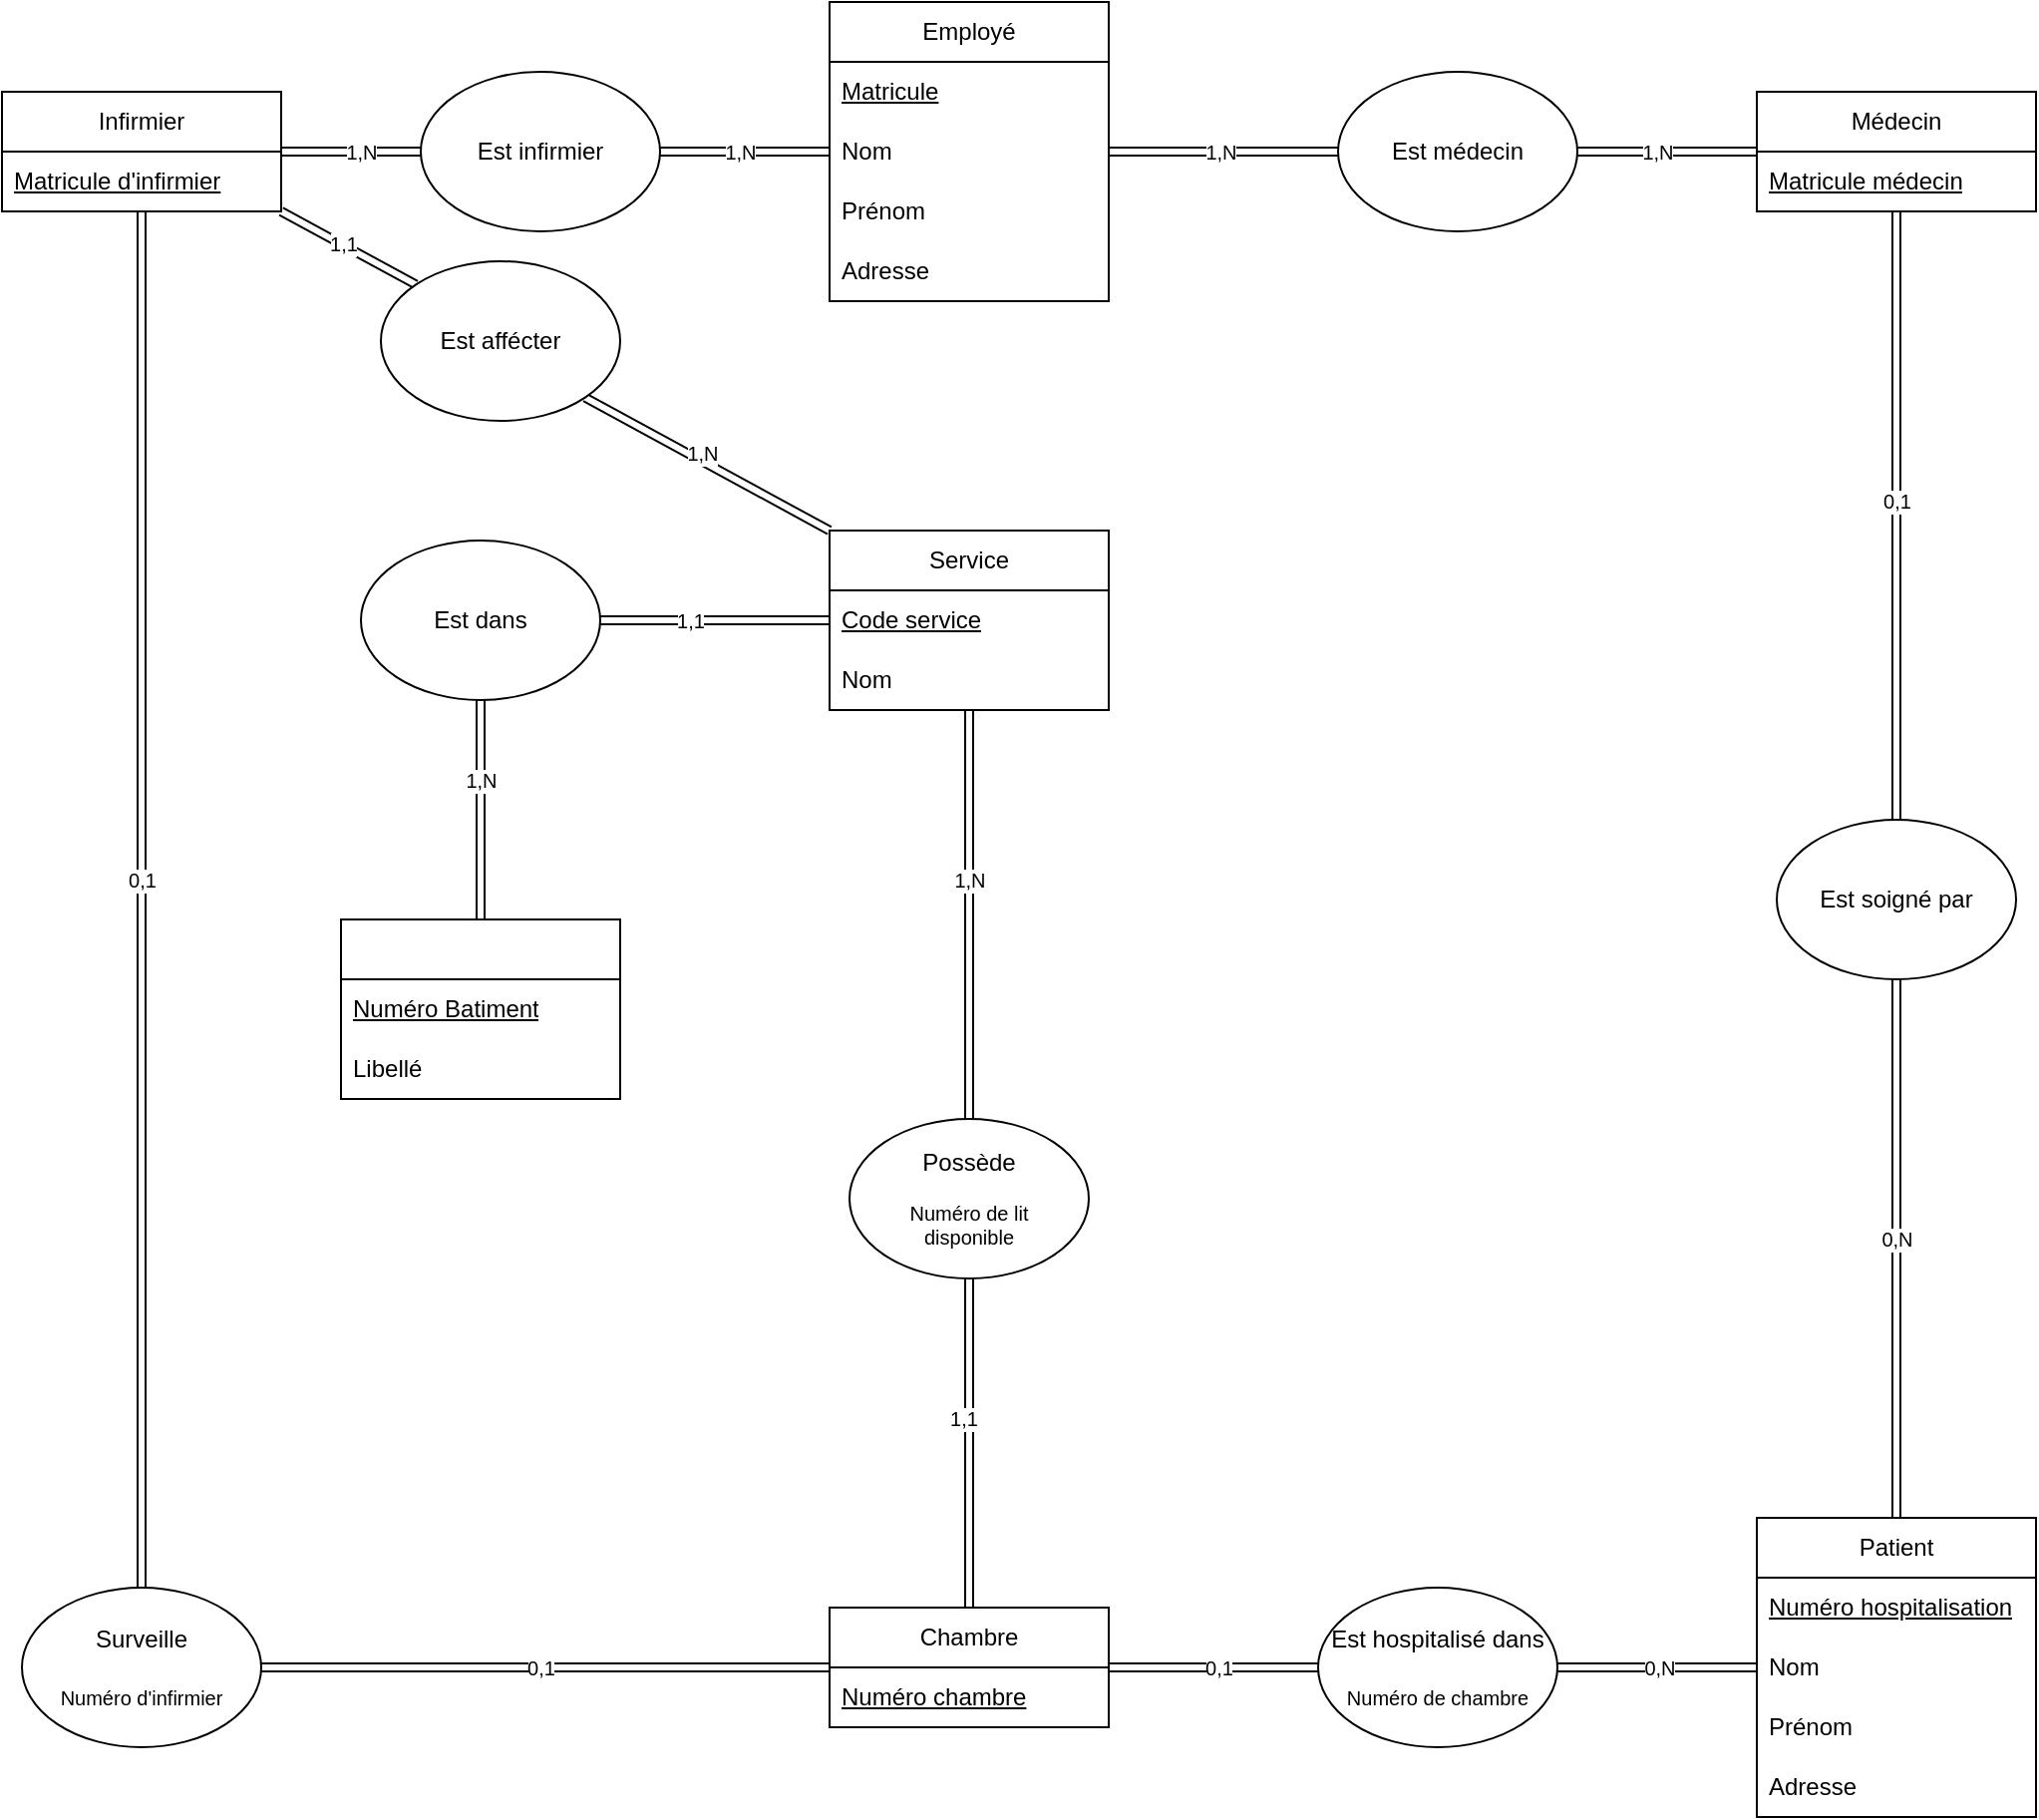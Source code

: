 <mxfile>
    <diagram id="JqIMGvQ6n-9KNwP37snY" name="Page-1">
        <mxGraphModel dx="2228" dy="929" grid="1" gridSize="10" guides="1" tooltips="1" connect="1" arrows="1" fold="1" page="1" pageScale="1" pageWidth="850" pageHeight="1100" math="0" shadow="0">
            <root>
                <mxCell id="0"/>
                <mxCell id="1" parent="0"/>
                <mxCell id="2" value="&lt;span style=&quot;font-family: Arial, sans-serif; text-align: start;&quot;&gt;&lt;font style=&quot;font-size: 12px;&quot; color=&quot;#ffffff&quot;&gt;Bâtiment&lt;/font&gt;&lt;/span&gt;" style="swimlane;fontStyle=0;childLayout=stackLayout;horizontal=1;startSize=30;horizontalStack=0;resizeParent=1;resizeParentMax=0;resizeLast=0;collapsible=1;marginBottom=0;whiteSpace=wrap;html=1;" vertex="1" parent="1">
                    <mxGeometry x="110" y="480" width="140" height="90" as="geometry"/>
                </mxCell>
                <mxCell id="3" value="&lt;u&gt;Numéro Batiment&lt;/u&gt;" style="text;strokeColor=none;fillColor=none;align=left;verticalAlign=middle;spacingLeft=4;spacingRight=4;overflow=hidden;points=[[0,0.5],[1,0.5]];portConstraint=eastwest;rotatable=0;whiteSpace=wrap;html=1;" vertex="1" parent="2">
                    <mxGeometry y="30" width="140" height="30" as="geometry"/>
                </mxCell>
                <mxCell id="4" value="Libellé" style="text;strokeColor=none;fillColor=none;align=left;verticalAlign=middle;spacingLeft=4;spacingRight=4;overflow=hidden;points=[[0,0.5],[1,0.5]];portConstraint=eastwest;rotatable=0;whiteSpace=wrap;html=1;" vertex="1" parent="2">
                    <mxGeometry y="60" width="140" height="30" as="geometry"/>
                </mxCell>
                <mxCell id="48" style="edgeStyle=none;shape=link;html=1;exitX=1;exitY=0.5;exitDx=0;exitDy=0;entryX=0;entryY=0.5;entryDx=0;entryDy=0;fontSize=10;" edge="1" parent="1" source="6" target="45">
                    <mxGeometry relative="1" as="geometry"/>
                </mxCell>
                <mxCell id="72" value="1,N" style="edgeLabel;html=1;align=center;verticalAlign=middle;resizable=0;points=[];fontSize=10;" vertex="1" connectable="0" parent="48">
                    <mxGeometry x="0.248" y="4" relative="1" as="geometry">
                        <mxPoint x="-4" y="4" as="offset"/>
                    </mxGeometry>
                </mxCell>
                <mxCell id="49" style="edgeStyle=none;shape=link;html=1;exitX=0.5;exitY=1;exitDx=0;exitDy=0;entryX=0.5;entryY=0;entryDx=0;entryDy=0;fontSize=10;" edge="1" parent="1" source="6" target="43">
                    <mxGeometry relative="1" as="geometry"/>
                </mxCell>
                <mxCell id="83" value="0,1" style="edgeLabel;html=1;align=center;verticalAlign=middle;resizable=0;points=[];fontSize=10;" vertex="1" connectable="0" parent="49">
                    <mxGeometry x="-0.031" relative="1" as="geometry">
                        <mxPoint as="offset"/>
                    </mxGeometry>
                </mxCell>
                <mxCell id="65" style="edgeStyle=none;shape=link;html=1;exitX=1;exitY=1;exitDx=0;exitDy=0;entryX=0;entryY=0;entryDx=0;entryDy=0;fontSize=10;" edge="1" parent="1" source="6" target="64">
                    <mxGeometry relative="1" as="geometry"/>
                </mxCell>
                <mxCell id="73" value="1,1" style="edgeLabel;html=1;align=center;verticalAlign=middle;resizable=0;points=[];fontSize=10;" vertex="1" connectable="0" parent="65">
                    <mxGeometry x="-0.311" y="-2" relative="1" as="geometry">
                        <mxPoint x="8" y="1" as="offset"/>
                    </mxGeometry>
                </mxCell>
                <mxCell id="6" value="Infirmier" style="swimlane;fontStyle=0;childLayout=stackLayout;horizontal=1;startSize=30;horizontalStack=0;resizeParent=1;resizeParentMax=0;resizeLast=0;collapsible=1;marginBottom=0;whiteSpace=wrap;html=1;" vertex="1" parent="1">
                    <mxGeometry x="-60" y="65" width="140" height="60" as="geometry"/>
                </mxCell>
                <mxCell id="7" value="&lt;u&gt;Matricule d'infirmier&lt;/u&gt;" style="text;strokeColor=none;fillColor=none;align=left;verticalAlign=middle;spacingLeft=4;spacingRight=4;overflow=hidden;points=[[0,0.5],[1,0.5]];portConstraint=eastwest;rotatable=0;whiteSpace=wrap;html=1;" vertex="1" parent="6">
                    <mxGeometry y="30" width="140" height="30" as="geometry"/>
                </mxCell>
                <mxCell id="59" style="edgeStyle=none;shape=link;html=1;exitX=0.5;exitY=1;exitDx=0;exitDy=0;entryX=0.5;entryY=0;entryDx=0;entryDy=0;fontSize=10;" edge="1" parent="1" source="10" target="39">
                    <mxGeometry relative="1" as="geometry"/>
                </mxCell>
                <mxCell id="79" value="0,1" style="edgeLabel;html=1;align=center;verticalAlign=middle;resizable=0;points=[];fontSize=10;" vertex="1" connectable="0" parent="59">
                    <mxGeometry x="-0.13" y="-1" relative="1" as="geometry">
                        <mxPoint x="1" y="12" as="offset"/>
                    </mxGeometry>
                </mxCell>
                <mxCell id="60" style="edgeStyle=none;shape=link;html=1;exitX=0;exitY=0.5;exitDx=0;exitDy=0;entryX=1;entryY=0.5;entryDx=0;entryDy=0;fontSize=10;" edge="1" parent="1" source="10" target="44">
                    <mxGeometry relative="1" as="geometry"/>
                </mxCell>
                <mxCell id="76" value="1,N" style="edgeLabel;html=1;align=center;verticalAlign=middle;resizable=0;points=[];fontSize=10;" vertex="1" connectable="0" parent="60">
                    <mxGeometry x="0.35" y="1" relative="1" as="geometry">
                        <mxPoint x="11" y="-1" as="offset"/>
                    </mxGeometry>
                </mxCell>
                <mxCell id="10" value="Médecin" style="swimlane;fontStyle=0;childLayout=stackLayout;horizontal=1;startSize=30;horizontalStack=0;resizeParent=1;resizeParentMax=0;resizeLast=0;collapsible=1;marginBottom=0;whiteSpace=wrap;html=1;" vertex="1" parent="1">
                    <mxGeometry x="820" y="65" width="140" height="60" as="geometry"/>
                </mxCell>
                <mxCell id="11" value="&lt;u&gt;Matricule médecin&lt;/u&gt;" style="text;strokeColor=none;fillColor=none;align=left;verticalAlign=middle;spacingLeft=4;spacingRight=4;overflow=hidden;points=[[0,0.5],[1,0.5]];portConstraint=eastwest;rotatable=0;whiteSpace=wrap;html=1;" vertex="1" parent="10">
                    <mxGeometry y="30" width="140" height="30" as="geometry"/>
                </mxCell>
                <mxCell id="56" style="edgeStyle=none;shape=link;html=1;exitX=0.5;exitY=1;exitDx=0;exitDy=0;fontSize=10;" edge="1" parent="1" source="14" target="41">
                    <mxGeometry relative="1" as="geometry"/>
                </mxCell>
                <mxCell id="85" value="1,N" style="edgeLabel;html=1;align=center;verticalAlign=middle;resizable=0;points=[];fontSize=10;" vertex="1" connectable="0" parent="56">
                    <mxGeometry x="-0.173" relative="1" as="geometry">
                        <mxPoint as="offset"/>
                    </mxGeometry>
                </mxCell>
                <mxCell id="62" style="edgeStyle=none;shape=link;html=1;exitX=0;exitY=0.5;exitDx=0;exitDy=0;entryX=1;entryY=0.5;entryDx=0;entryDy=0;fontSize=10;" edge="1" parent="1" source="14" target="42">
                    <mxGeometry relative="1" as="geometry"/>
                </mxCell>
                <mxCell id="87" value="1,1" style="edgeLabel;html=1;align=center;verticalAlign=middle;resizable=0;points=[];fontSize=10;" vertex="1" connectable="0" parent="62">
                    <mxGeometry x="0.221" relative="1" as="geometry">
                        <mxPoint as="offset"/>
                    </mxGeometry>
                </mxCell>
                <mxCell id="67" style="edgeStyle=none;shape=link;html=1;exitX=0;exitY=0;exitDx=0;exitDy=0;entryX=1;entryY=1;entryDx=0;entryDy=0;fontSize=10;" edge="1" parent="1" source="14" target="64">
                    <mxGeometry relative="1" as="geometry"/>
                </mxCell>
                <mxCell id="74" value="1,N" style="edgeLabel;html=1;align=center;verticalAlign=middle;resizable=0;points=[];fontSize=10;" vertex="1" connectable="0" parent="67">
                    <mxGeometry x="0.285" y="-2" relative="1" as="geometry">
                        <mxPoint x="13" y="5" as="offset"/>
                    </mxGeometry>
                </mxCell>
                <mxCell id="14" value="Service" style="swimlane;fontStyle=0;childLayout=stackLayout;horizontal=1;startSize=30;horizontalStack=0;resizeParent=1;resizeParentMax=0;resizeLast=0;collapsible=1;marginBottom=0;whiteSpace=wrap;html=1;" vertex="1" parent="1">
                    <mxGeometry x="355" y="285" width="140" height="90" as="geometry"/>
                </mxCell>
                <mxCell id="15" value="&lt;u&gt;Code service&lt;/u&gt;" style="text;strokeColor=none;fillColor=none;align=left;verticalAlign=middle;spacingLeft=4;spacingRight=4;overflow=hidden;points=[[0,0.5],[1,0.5]];portConstraint=eastwest;rotatable=0;whiteSpace=wrap;html=1;" vertex="1" parent="14">
                    <mxGeometry y="30" width="140" height="30" as="geometry"/>
                </mxCell>
                <mxCell id="16" value="Nom" style="text;strokeColor=none;fillColor=none;align=left;verticalAlign=middle;spacingLeft=4;spacingRight=4;overflow=hidden;points=[[0,0.5],[1,0.5]];portConstraint=eastwest;rotatable=0;whiteSpace=wrap;html=1;" vertex="1" parent="14">
                    <mxGeometry y="60" width="140" height="30" as="geometry"/>
                </mxCell>
                <mxCell id="53" style="edgeStyle=none;shape=link;html=1;exitX=0;exitY=0.5;exitDx=0;exitDy=0;entryX=1;entryY=0.5;entryDx=0;entryDy=0;fontSize=10;" edge="1" parent="1" source="18" target="40">
                    <mxGeometry relative="1" as="geometry"/>
                </mxCell>
                <mxCell id="81" value="0,N" style="edgeLabel;html=1;align=center;verticalAlign=middle;resizable=0;points=[];fontSize=10;" vertex="1" connectable="0" parent="53">
                    <mxGeometry x="0.211" relative="1" as="geometry">
                        <mxPoint x="11" as="offset"/>
                    </mxGeometry>
                </mxCell>
                <mxCell id="57" style="edgeStyle=none;shape=link;html=1;exitX=0.5;exitY=0;exitDx=0;exitDy=0;entryX=0.5;entryY=1;entryDx=0;entryDy=0;fontSize=10;" edge="1" parent="1" source="18" target="39">
                    <mxGeometry relative="1" as="geometry"/>
                </mxCell>
                <mxCell id="80" value="0,N" style="edgeLabel;html=1;align=center;verticalAlign=middle;resizable=0;points=[];fontSize=10;" vertex="1" connectable="0" parent="57">
                    <mxGeometry x="-0.094" y="1" relative="1" as="geometry">
                        <mxPoint x="1" y="-18" as="offset"/>
                    </mxGeometry>
                </mxCell>
                <mxCell id="18" value="Patient" style="swimlane;fontStyle=0;childLayout=stackLayout;horizontal=1;startSize=30;horizontalStack=0;resizeParent=1;resizeParentMax=0;resizeLast=0;collapsible=1;marginBottom=0;whiteSpace=wrap;html=1;" vertex="1" parent="1">
                    <mxGeometry x="820" y="780" width="140" height="150" as="geometry"/>
                </mxCell>
                <mxCell id="19" value="&lt;u&gt;Numéro hospitalisation&lt;/u&gt;" style="text;strokeColor=none;fillColor=none;align=left;verticalAlign=middle;spacingLeft=4;spacingRight=4;overflow=hidden;points=[[0,0.5],[1,0.5]];portConstraint=eastwest;rotatable=0;whiteSpace=wrap;html=1;" vertex="1" parent="18">
                    <mxGeometry y="30" width="140" height="30" as="geometry"/>
                </mxCell>
                <mxCell id="20" value="Nom" style="text;strokeColor=none;fillColor=none;align=left;verticalAlign=middle;spacingLeft=4;spacingRight=4;overflow=hidden;points=[[0,0.5],[1,0.5]];portConstraint=eastwest;rotatable=0;whiteSpace=wrap;html=1;" vertex="1" parent="18">
                    <mxGeometry y="60" width="140" height="30" as="geometry"/>
                </mxCell>
                <mxCell id="21" value="Prénom" style="text;strokeColor=none;fillColor=none;align=left;verticalAlign=middle;spacingLeft=4;spacingRight=4;overflow=hidden;points=[[0,0.5],[1,0.5]];portConstraint=eastwest;rotatable=0;whiteSpace=wrap;html=1;" vertex="1" parent="18">
                    <mxGeometry y="90" width="140" height="30" as="geometry"/>
                </mxCell>
                <mxCell id="38" value="Adresse" style="text;strokeColor=none;fillColor=none;align=left;verticalAlign=middle;spacingLeft=4;spacingRight=4;overflow=hidden;points=[[0,0.5],[1,0.5]];portConstraint=eastwest;rotatable=0;whiteSpace=wrap;html=1;" vertex="1" parent="18">
                    <mxGeometry y="120" width="140" height="30" as="geometry"/>
                </mxCell>
                <mxCell id="51" style="edgeStyle=none;shape=link;html=1;exitX=0;exitY=0.5;exitDx=0;exitDy=0;entryX=1;entryY=0.5;entryDx=0;entryDy=0;fontSize=10;" edge="1" parent="1" source="22" target="43">
                    <mxGeometry relative="1" as="geometry"/>
                </mxCell>
                <mxCell id="84" value="0,1" style="edgeLabel;html=1;align=center;verticalAlign=middle;resizable=0;points=[];fontSize=10;" vertex="1" connectable="0" parent="51">
                    <mxGeometry x="0.217" relative="1" as="geometry">
                        <mxPoint x="28" as="offset"/>
                    </mxGeometry>
                </mxCell>
                <mxCell id="52" style="edgeStyle=none;shape=link;html=1;exitX=1;exitY=0.5;exitDx=0;exitDy=0;entryX=0;entryY=0.5;entryDx=0;entryDy=0;fontSize=10;" edge="1" parent="1" source="22" target="40">
                    <mxGeometry relative="1" as="geometry"/>
                </mxCell>
                <mxCell id="82" value="0,1" style="edgeLabel;html=1;align=center;verticalAlign=middle;resizable=0;points=[];fontSize=10;" vertex="1" connectable="0" parent="52">
                    <mxGeometry x="-0.163" y="-1" relative="1" as="geometry">
                        <mxPoint x="11" y="-1" as="offset"/>
                    </mxGeometry>
                </mxCell>
                <mxCell id="54" style="edgeStyle=none;shape=link;html=1;exitX=0.5;exitY=0;exitDx=0;exitDy=0;entryX=0.5;entryY=1;entryDx=0;entryDy=0;fontSize=10;" edge="1" parent="1" source="22" target="41">
                    <mxGeometry relative="1" as="geometry"/>
                </mxCell>
                <mxCell id="86" value="1,1" style="edgeLabel;html=1;align=center;verticalAlign=middle;resizable=0;points=[];fontSize=10;" vertex="1" connectable="0" parent="54">
                    <mxGeometry x="0.156" y="3" relative="1" as="geometry">
                        <mxPoint as="offset"/>
                    </mxGeometry>
                </mxCell>
                <mxCell id="22" value="Chambre" style="swimlane;fontStyle=0;childLayout=stackLayout;horizontal=1;startSize=30;horizontalStack=0;resizeParent=1;resizeParentMax=0;resizeLast=0;collapsible=1;marginBottom=0;whiteSpace=wrap;html=1;" vertex="1" parent="1">
                    <mxGeometry x="355" y="825" width="140" height="60" as="geometry"/>
                </mxCell>
                <mxCell id="23" value="&lt;u&gt;Numéro chambre&lt;/u&gt;" style="text;strokeColor=none;fillColor=none;align=left;verticalAlign=middle;spacingLeft=4;spacingRight=4;overflow=hidden;points=[[0,0.5],[1,0.5]];portConstraint=eastwest;rotatable=0;whiteSpace=wrap;html=1;" vertex="1" parent="22">
                    <mxGeometry y="30" width="140" height="30" as="geometry"/>
                </mxCell>
                <mxCell id="46" style="edgeStyle=none;html=1;exitX=0;exitY=0.5;exitDx=0;exitDy=0;entryX=1;entryY=0.5;entryDx=0;entryDy=0;fontSize=10;shape=link;" edge="1" parent="1" source="26" target="45">
                    <mxGeometry relative="1" as="geometry"/>
                </mxCell>
                <mxCell id="71" value="1,N" style="edgeLabel;html=1;align=center;verticalAlign=middle;resizable=0;points=[];fontSize=10;" vertex="1" connectable="0" parent="46">
                    <mxGeometry x="-0.432" y="-3" relative="1" as="geometry">
                        <mxPoint x="-21" y="3" as="offset"/>
                    </mxGeometry>
                </mxCell>
                <mxCell id="61" style="edgeStyle=none;shape=link;html=1;exitX=1;exitY=0.5;exitDx=0;exitDy=0;entryX=0;entryY=0.5;entryDx=0;entryDy=0;fontSize=10;" edge="1" parent="1" source="26" target="44">
                    <mxGeometry relative="1" as="geometry"/>
                </mxCell>
                <mxCell id="75" value="1,N" style="edgeLabel;html=1;align=center;verticalAlign=middle;resizable=0;points=[];fontSize=10;" vertex="1" connectable="0" parent="61">
                    <mxGeometry x="-0.259" y="1" relative="1" as="geometry">
                        <mxPoint x="13" y="1" as="offset"/>
                    </mxGeometry>
                </mxCell>
                <mxCell id="26" value="Employé" style="swimlane;fontStyle=0;childLayout=stackLayout;horizontal=1;startSize=30;horizontalStack=0;resizeParent=1;resizeParentMax=0;resizeLast=0;collapsible=1;marginBottom=0;whiteSpace=wrap;html=1;" vertex="1" parent="1">
                    <mxGeometry x="355" y="20" width="140" height="150" as="geometry"/>
                </mxCell>
                <mxCell id="27" value="&lt;u&gt;Matricule&lt;/u&gt;" style="text;strokeColor=none;fillColor=none;align=left;verticalAlign=middle;spacingLeft=4;spacingRight=4;overflow=hidden;points=[[0,0.5],[1,0.5]];portConstraint=eastwest;rotatable=0;whiteSpace=wrap;html=1;" vertex="1" parent="26">
                    <mxGeometry y="30" width="140" height="30" as="geometry"/>
                </mxCell>
                <mxCell id="28" value="Nom" style="text;strokeColor=none;fillColor=none;align=left;verticalAlign=middle;spacingLeft=4;spacingRight=4;overflow=hidden;points=[[0,0.5],[1,0.5]];portConstraint=eastwest;rotatable=0;whiteSpace=wrap;html=1;" vertex="1" parent="26">
                    <mxGeometry y="60" width="140" height="30" as="geometry"/>
                </mxCell>
                <mxCell id="29" value="Prénom" style="text;strokeColor=none;fillColor=none;align=left;verticalAlign=middle;spacingLeft=4;spacingRight=4;overflow=hidden;points=[[0,0.5],[1,0.5]];portConstraint=eastwest;rotatable=0;whiteSpace=wrap;html=1;" vertex="1" parent="26">
                    <mxGeometry y="90" width="140" height="30" as="geometry"/>
                </mxCell>
                <mxCell id="34" value="Adresse" style="text;strokeColor=none;fillColor=none;align=left;verticalAlign=middle;spacingLeft=4;spacingRight=4;overflow=hidden;points=[[0,0.5],[1,0.5]];portConstraint=eastwest;rotatable=0;whiteSpace=wrap;html=1;" vertex="1" parent="26">
                    <mxGeometry y="120" width="140" height="30" as="geometry"/>
                </mxCell>
                <mxCell id="39" value="Est soigné par" style="ellipse;whiteSpace=wrap;html=1;" vertex="1" parent="1">
                    <mxGeometry x="830" y="430" width="120" height="80" as="geometry"/>
                </mxCell>
                <mxCell id="40" value="Est hospitalisé dans&lt;br&gt;&lt;br&gt;&lt;font style=&quot;font-size: 10px;&quot;&gt;Numéro de chambre&lt;/font&gt;" style="ellipse;whiteSpace=wrap;html=1;" vertex="1" parent="1">
                    <mxGeometry x="600" y="815" width="120" height="80" as="geometry"/>
                </mxCell>
                <mxCell id="41" value="&lt;font style=&quot;&quot;&gt;&lt;font style=&quot;font-size: 12px;&quot;&gt;Possède&lt;/font&gt;&lt;br&gt;&lt;br&gt;Numéro de lit&lt;br&gt;disponible&lt;br&gt;&lt;/font&gt;" style="ellipse;whiteSpace=wrap;html=1;fontSize=10;" vertex="1" parent="1">
                    <mxGeometry x="365" y="580" width="120" height="80" as="geometry"/>
                </mxCell>
                <mxCell id="63" style="edgeStyle=none;shape=link;html=1;exitX=0.5;exitY=1;exitDx=0;exitDy=0;entryX=0.5;entryY=0;entryDx=0;entryDy=0;fontSize=10;" edge="1" parent="1" source="42" target="2">
                    <mxGeometry relative="1" as="geometry"/>
                </mxCell>
                <mxCell id="88" value="1,N" style="edgeLabel;html=1;align=center;verticalAlign=middle;resizable=0;points=[];fontSize=10;" vertex="1" connectable="0" parent="63">
                    <mxGeometry x="-0.285" y="-2" relative="1" as="geometry">
                        <mxPoint x="2" as="offset"/>
                    </mxGeometry>
                </mxCell>
                <mxCell id="42" value="Est dans" style="ellipse;whiteSpace=wrap;html=1;fontSize=12;" vertex="1" parent="1">
                    <mxGeometry x="120" y="290" width="120" height="80" as="geometry"/>
                </mxCell>
                <mxCell id="43" value="Surveille&lt;br&gt;&lt;br&gt;&lt;font style=&quot;font-size: 10px;&quot;&gt;Numéro d'infirmier&lt;/font&gt;" style="ellipse;whiteSpace=wrap;html=1;fontSize=12;" vertex="1" parent="1">
                    <mxGeometry x="-50" y="815" width="120" height="80" as="geometry"/>
                </mxCell>
                <mxCell id="44" value="&lt;font style=&quot;font-size: 12px;&quot;&gt;Est médecin&lt;/font&gt;" style="ellipse;whiteSpace=wrap;html=1;fontSize=10;" vertex="1" parent="1">
                    <mxGeometry x="610" y="55" width="120" height="80" as="geometry"/>
                </mxCell>
                <mxCell id="45" value="&lt;font style=&quot;font-size: 12px;&quot;&gt;Est infirmier&lt;/font&gt;" style="ellipse;whiteSpace=wrap;html=1;fontSize=10;" vertex="1" parent="1">
                    <mxGeometry x="150" y="55" width="120" height="80" as="geometry"/>
                </mxCell>
                <mxCell id="64" value="&lt;font style=&quot;font-size: 12px;&quot;&gt;Est affécter&lt;/font&gt;" style="ellipse;whiteSpace=wrap;html=1;fontSize=10;" vertex="1" parent="1">
                    <mxGeometry x="130" y="150" width="120" height="80" as="geometry"/>
                </mxCell>
            </root>
        </mxGraphModel>
    </diagram>
</mxfile>